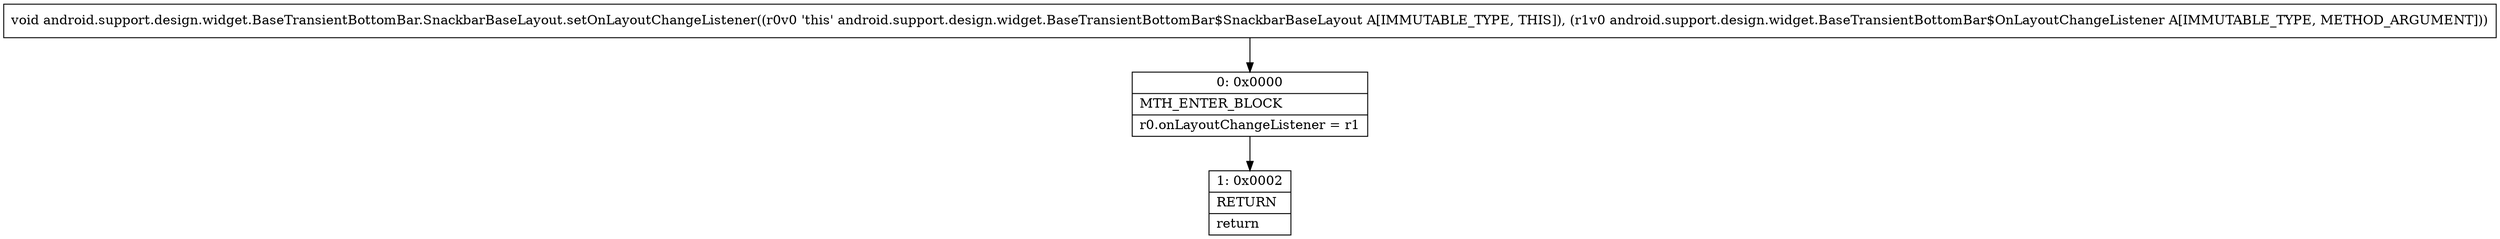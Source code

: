 digraph "CFG forandroid.support.design.widget.BaseTransientBottomBar.SnackbarBaseLayout.setOnLayoutChangeListener(Landroid\/support\/design\/widget\/BaseTransientBottomBar$OnLayoutChangeListener;)V" {
Node_0 [shape=record,label="{0\:\ 0x0000|MTH_ENTER_BLOCK\l|r0.onLayoutChangeListener = r1\l}"];
Node_1 [shape=record,label="{1\:\ 0x0002|RETURN\l|return\l}"];
MethodNode[shape=record,label="{void android.support.design.widget.BaseTransientBottomBar.SnackbarBaseLayout.setOnLayoutChangeListener((r0v0 'this' android.support.design.widget.BaseTransientBottomBar$SnackbarBaseLayout A[IMMUTABLE_TYPE, THIS]), (r1v0 android.support.design.widget.BaseTransientBottomBar$OnLayoutChangeListener A[IMMUTABLE_TYPE, METHOD_ARGUMENT])) }"];
MethodNode -> Node_0;
Node_0 -> Node_1;
}


